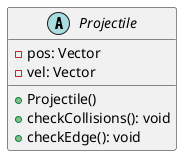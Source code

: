 @startuml

abstract class Projectile

Projectile : -pos: Vector
Projectile : -vel: Vector
Projectile : +Projectile()
Projectile : +checkCollisions(): void
Projectile : +checkEdge(): void

@enduml